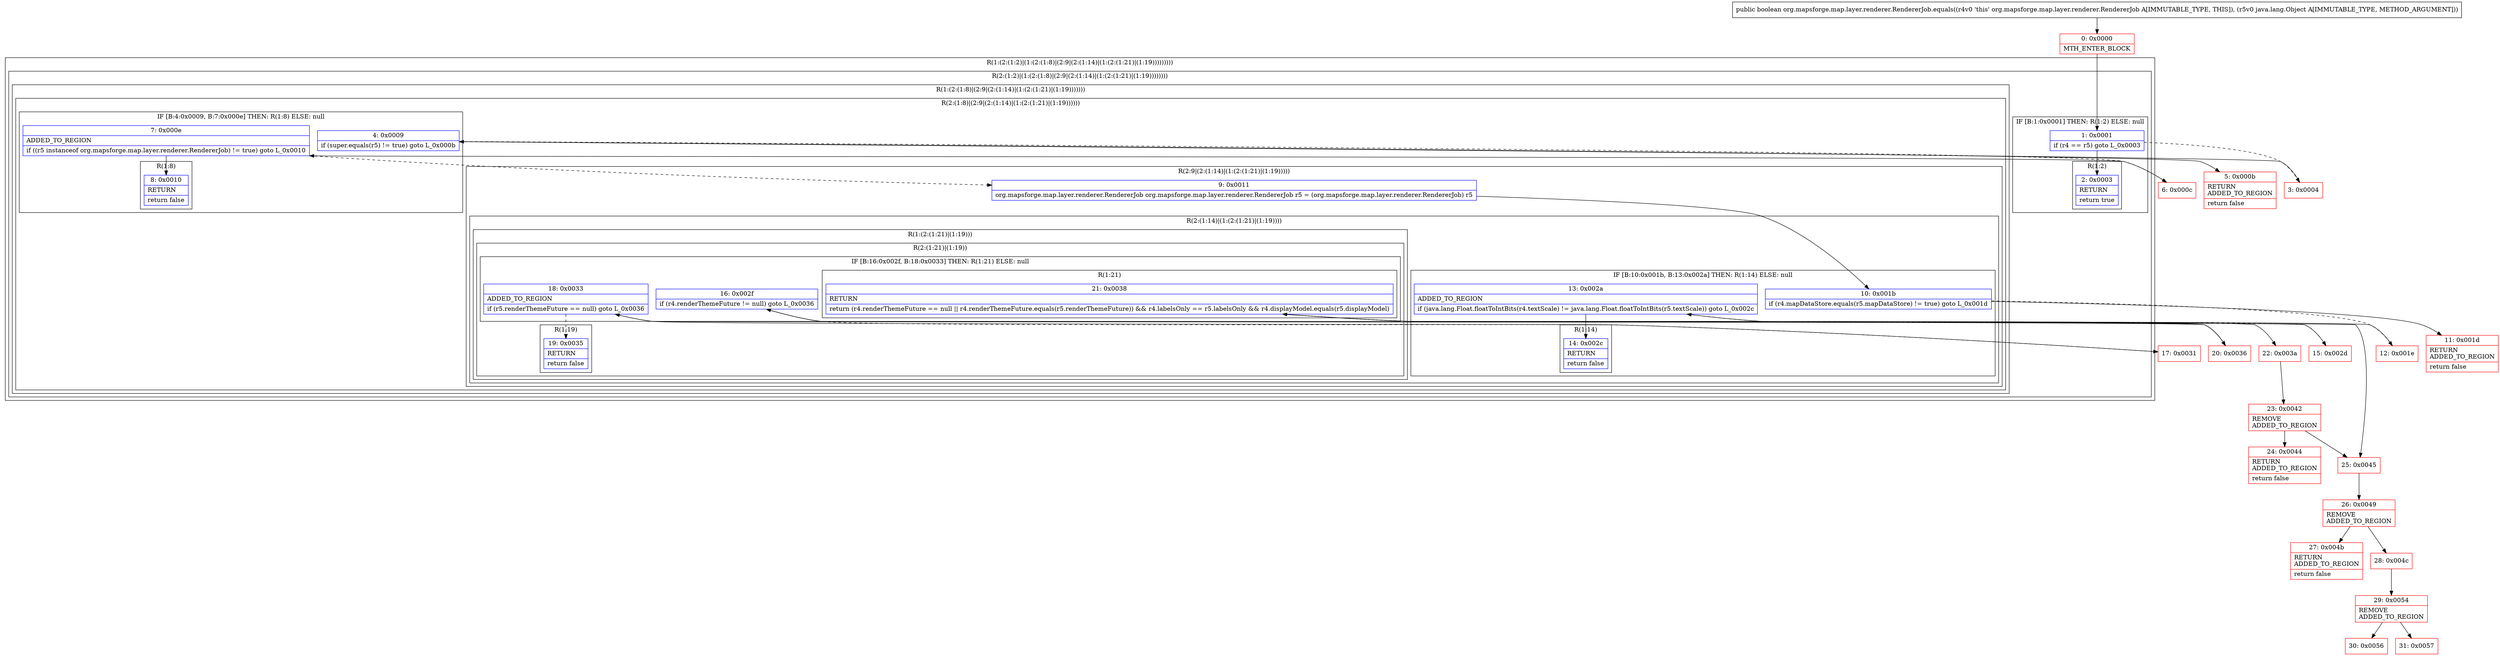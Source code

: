digraph "CFG fororg.mapsforge.map.layer.renderer.RendererJob.equals(Ljava\/lang\/Object;)Z" {
subgraph cluster_Region_2095250114 {
label = "R(1:(2:(1:2)|(1:(2:(1:8)|(2:9|(2:(1:14)|(1:(2:(1:21)|(1:19)))))))))";
node [shape=record,color=blue];
subgraph cluster_Region_2053233076 {
label = "R(2:(1:2)|(1:(2:(1:8)|(2:9|(2:(1:14)|(1:(2:(1:21)|(1:19))))))))";
node [shape=record,color=blue];
subgraph cluster_IfRegion_700663975 {
label = "IF [B:1:0x0001] THEN: R(1:2) ELSE: null";
node [shape=record,color=blue];
Node_1 [shape=record,label="{1\:\ 0x0001|if (r4 == r5) goto L_0x0003\l}"];
subgraph cluster_Region_348990202 {
label = "R(1:2)";
node [shape=record,color=blue];
Node_2 [shape=record,label="{2\:\ 0x0003|RETURN\l|return true\l}"];
}
}
subgraph cluster_Region_2140333643 {
label = "R(1:(2:(1:8)|(2:9|(2:(1:14)|(1:(2:(1:21)|(1:19)))))))";
node [shape=record,color=blue];
subgraph cluster_Region_197799028 {
label = "R(2:(1:8)|(2:9|(2:(1:14)|(1:(2:(1:21)|(1:19))))))";
node [shape=record,color=blue];
subgraph cluster_IfRegion_956292058 {
label = "IF [B:4:0x0009, B:7:0x000e] THEN: R(1:8) ELSE: null";
node [shape=record,color=blue];
Node_4 [shape=record,label="{4\:\ 0x0009|if (super.equals(r5) != true) goto L_0x000b\l}"];
Node_7 [shape=record,label="{7\:\ 0x000e|ADDED_TO_REGION\l|if ((r5 instanceof org.mapsforge.map.layer.renderer.RendererJob) != true) goto L_0x0010\l}"];
subgraph cluster_Region_1167633605 {
label = "R(1:8)";
node [shape=record,color=blue];
Node_8 [shape=record,label="{8\:\ 0x0010|RETURN\l|return false\l}"];
}
}
subgraph cluster_Region_1593876040 {
label = "R(2:9|(2:(1:14)|(1:(2:(1:21)|(1:19)))))";
node [shape=record,color=blue];
Node_9 [shape=record,label="{9\:\ 0x0011|org.mapsforge.map.layer.renderer.RendererJob org.mapsforge.map.layer.renderer.RendererJob r5 = (org.mapsforge.map.layer.renderer.RendererJob) r5\l}"];
subgraph cluster_Region_760265347 {
label = "R(2:(1:14)|(1:(2:(1:21)|(1:19))))";
node [shape=record,color=blue];
subgraph cluster_IfRegion_1053258687 {
label = "IF [B:10:0x001b, B:13:0x002a] THEN: R(1:14) ELSE: null";
node [shape=record,color=blue];
Node_10 [shape=record,label="{10\:\ 0x001b|if (r4.mapDataStore.equals(r5.mapDataStore) != true) goto L_0x001d\l}"];
Node_13 [shape=record,label="{13\:\ 0x002a|ADDED_TO_REGION\l|if (java.lang.Float.floatToIntBits(r4.textScale) != java.lang.Float.floatToIntBits(r5.textScale)) goto L_0x002c\l}"];
subgraph cluster_Region_2007210705 {
label = "R(1:14)";
node [shape=record,color=blue];
Node_14 [shape=record,label="{14\:\ 0x002c|RETURN\l|return false\l}"];
}
}
subgraph cluster_Region_834977524 {
label = "R(1:(2:(1:21)|(1:19)))";
node [shape=record,color=blue];
subgraph cluster_Region_834323085 {
label = "R(2:(1:21)|(1:19))";
node [shape=record,color=blue];
subgraph cluster_IfRegion_119624720 {
label = "IF [B:16:0x002f, B:18:0x0033] THEN: R(1:21) ELSE: null";
node [shape=record,color=blue];
Node_16 [shape=record,label="{16\:\ 0x002f|if (r4.renderThemeFuture != null) goto L_0x0036\l}"];
Node_18 [shape=record,label="{18\:\ 0x0033|ADDED_TO_REGION\l|if (r5.renderThemeFuture == null) goto L_0x0036\l}"];
subgraph cluster_Region_1044311569 {
label = "R(1:21)";
node [shape=record,color=blue];
Node_21 [shape=record,label="{21\:\ 0x0038|RETURN\l|return (r4.renderThemeFuture == null \|\| r4.renderThemeFuture.equals(r5.renderThemeFuture)) && r4.labelsOnly == r5.labelsOnly && r4.displayModel.equals(r5.displayModel)\l}"];
}
}
subgraph cluster_Region_429322907 {
label = "R(1:19)";
node [shape=record,color=blue];
Node_19 [shape=record,label="{19\:\ 0x0035|RETURN\l|return false\l}"];
}
}
}
}
}
}
}
}
}
Node_0 [shape=record,color=red,label="{0\:\ 0x0000|MTH_ENTER_BLOCK\l}"];
Node_3 [shape=record,color=red,label="{3\:\ 0x0004}"];
Node_5 [shape=record,color=red,label="{5\:\ 0x000b|RETURN\lADDED_TO_REGION\l|return false\l}"];
Node_6 [shape=record,color=red,label="{6\:\ 0x000c}"];
Node_11 [shape=record,color=red,label="{11\:\ 0x001d|RETURN\lADDED_TO_REGION\l|return false\l}"];
Node_12 [shape=record,color=red,label="{12\:\ 0x001e}"];
Node_15 [shape=record,color=red,label="{15\:\ 0x002d}"];
Node_17 [shape=record,color=red,label="{17\:\ 0x0031}"];
Node_20 [shape=record,color=red,label="{20\:\ 0x0036}"];
Node_22 [shape=record,color=red,label="{22\:\ 0x003a}"];
Node_23 [shape=record,color=red,label="{23\:\ 0x0042|REMOVE\lADDED_TO_REGION\l}"];
Node_24 [shape=record,color=red,label="{24\:\ 0x0044|RETURN\lADDED_TO_REGION\l|return false\l}"];
Node_25 [shape=record,color=red,label="{25\:\ 0x0045}"];
Node_26 [shape=record,color=red,label="{26\:\ 0x0049|REMOVE\lADDED_TO_REGION\l}"];
Node_27 [shape=record,color=red,label="{27\:\ 0x004b|RETURN\lADDED_TO_REGION\l|return false\l}"];
Node_28 [shape=record,color=red,label="{28\:\ 0x004c}"];
Node_29 [shape=record,color=red,label="{29\:\ 0x0054|REMOVE\lADDED_TO_REGION\l}"];
Node_30 [shape=record,color=red,label="{30\:\ 0x0056}"];
Node_31 [shape=record,color=red,label="{31\:\ 0x0057}"];
MethodNode[shape=record,label="{public boolean org.mapsforge.map.layer.renderer.RendererJob.equals((r4v0 'this' org.mapsforge.map.layer.renderer.RendererJob A[IMMUTABLE_TYPE, THIS]), (r5v0 java.lang.Object A[IMMUTABLE_TYPE, METHOD_ARGUMENT])) }"];
MethodNode -> Node_0;
Node_1 -> Node_2;
Node_1 -> Node_3[style=dashed];
Node_4 -> Node_5;
Node_4 -> Node_6[style=dashed];
Node_7 -> Node_8;
Node_7 -> Node_9[style=dashed];
Node_9 -> Node_10;
Node_10 -> Node_11;
Node_10 -> Node_12[style=dashed];
Node_13 -> Node_14;
Node_13 -> Node_15[style=dashed];
Node_16 -> Node_17[style=dashed];
Node_16 -> Node_20;
Node_18 -> Node_19[style=dashed];
Node_18 -> Node_20;
Node_21 -> Node_22;
Node_21 -> Node_25;
Node_0 -> Node_1;
Node_3 -> Node_4;
Node_6 -> Node_7;
Node_12 -> Node_13;
Node_15 -> Node_16;
Node_17 -> Node_18;
Node_20 -> Node_21;
Node_22 -> Node_23;
Node_23 -> Node_24;
Node_23 -> Node_25;
Node_25 -> Node_26;
Node_26 -> Node_27;
Node_26 -> Node_28;
Node_28 -> Node_29;
Node_29 -> Node_30;
Node_29 -> Node_31;
}

